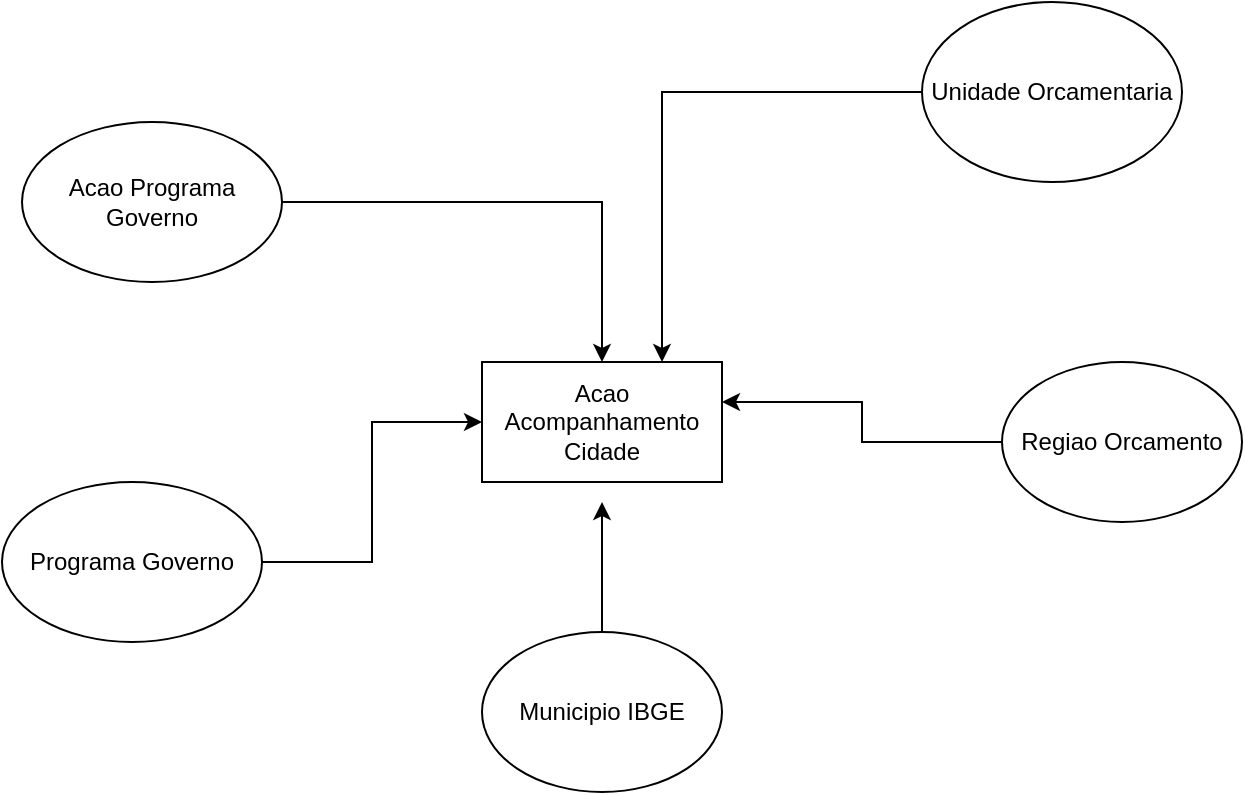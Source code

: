 <mxfile version="21.7.1" type="github">
  <diagram name="Página-1" id="TL6nUyO2XRZaio43_Eva">
    <mxGraphModel dx="1674" dy="782" grid="1" gridSize="10" guides="1" tooltips="1" connect="1" arrows="1" fold="1" page="1" pageScale="1" pageWidth="827" pageHeight="1169" math="0" shadow="0">
      <root>
        <mxCell id="0" />
        <mxCell id="1" parent="0" />
        <mxCell id="vWOGutnwZG890A6suFbt-5" value="Acao Acompanhamento Cidade" style="rounded=0;whiteSpace=wrap;html=1;" vertex="1" parent="1">
          <mxGeometry x="350" y="370" width="120" height="60" as="geometry" />
        </mxCell>
        <mxCell id="vWOGutnwZG890A6suFbt-8" style="edgeStyle=orthogonalEdgeStyle;rounded=0;orthogonalLoop=1;jettySize=auto;html=1;" edge="1" parent="1" source="vWOGutnwZG890A6suFbt-7" target="vWOGutnwZG890A6suFbt-5">
          <mxGeometry relative="1" as="geometry" />
        </mxCell>
        <mxCell id="vWOGutnwZG890A6suFbt-7" value="Acao Programa Governo" style="ellipse;whiteSpace=wrap;html=1;" vertex="1" parent="1">
          <mxGeometry x="120" y="250" width="130" height="80" as="geometry" />
        </mxCell>
        <mxCell id="vWOGutnwZG890A6suFbt-11" style="edgeStyle=orthogonalEdgeStyle;rounded=0;orthogonalLoop=1;jettySize=auto;html=1;entryX=0.75;entryY=0;entryDx=0;entryDy=0;" edge="1" parent="1" source="vWOGutnwZG890A6suFbt-10" target="vWOGutnwZG890A6suFbt-5">
          <mxGeometry relative="1" as="geometry" />
        </mxCell>
        <mxCell id="vWOGutnwZG890A6suFbt-10" value="Unidade Orcamentaria" style="ellipse;whiteSpace=wrap;html=1;" vertex="1" parent="1">
          <mxGeometry x="570" y="190" width="130" height="90" as="geometry" />
        </mxCell>
        <mxCell id="vWOGutnwZG890A6suFbt-13" style="edgeStyle=orthogonalEdgeStyle;rounded=0;orthogonalLoop=1;jettySize=auto;html=1;" edge="1" parent="1" source="vWOGutnwZG890A6suFbt-12" target="vWOGutnwZG890A6suFbt-5">
          <mxGeometry relative="1" as="geometry">
            <mxPoint x="400" y="440" as="targetPoint" />
          </mxGeometry>
        </mxCell>
        <mxCell id="vWOGutnwZG890A6suFbt-12" value="Programa Governo" style="ellipse;whiteSpace=wrap;html=1;" vertex="1" parent="1">
          <mxGeometry x="110" y="430" width="130" height="80" as="geometry" />
        </mxCell>
        <mxCell id="vWOGutnwZG890A6suFbt-15" style="edgeStyle=orthogonalEdgeStyle;rounded=0;orthogonalLoop=1;jettySize=auto;html=1;entryX=1;entryY=0.333;entryDx=0;entryDy=0;entryPerimeter=0;" edge="1" parent="1" source="vWOGutnwZG890A6suFbt-14" target="vWOGutnwZG890A6suFbt-5">
          <mxGeometry relative="1" as="geometry">
            <mxPoint x="480" y="390" as="targetPoint" />
          </mxGeometry>
        </mxCell>
        <mxCell id="vWOGutnwZG890A6suFbt-14" value="Regiao Orcamento" style="ellipse;whiteSpace=wrap;html=1;" vertex="1" parent="1">
          <mxGeometry x="610" y="370" width="120" height="80" as="geometry" />
        </mxCell>
        <mxCell id="vWOGutnwZG890A6suFbt-17" style="edgeStyle=orthogonalEdgeStyle;rounded=0;orthogonalLoop=1;jettySize=auto;html=1;" edge="1" parent="1" source="vWOGutnwZG890A6suFbt-16">
          <mxGeometry relative="1" as="geometry">
            <mxPoint x="410" y="440" as="targetPoint" />
          </mxGeometry>
        </mxCell>
        <mxCell id="vWOGutnwZG890A6suFbt-16" value="Municipio IBGE" style="ellipse;whiteSpace=wrap;html=1;" vertex="1" parent="1">
          <mxGeometry x="350" y="505" width="120" height="80" as="geometry" />
        </mxCell>
      </root>
    </mxGraphModel>
  </diagram>
</mxfile>
